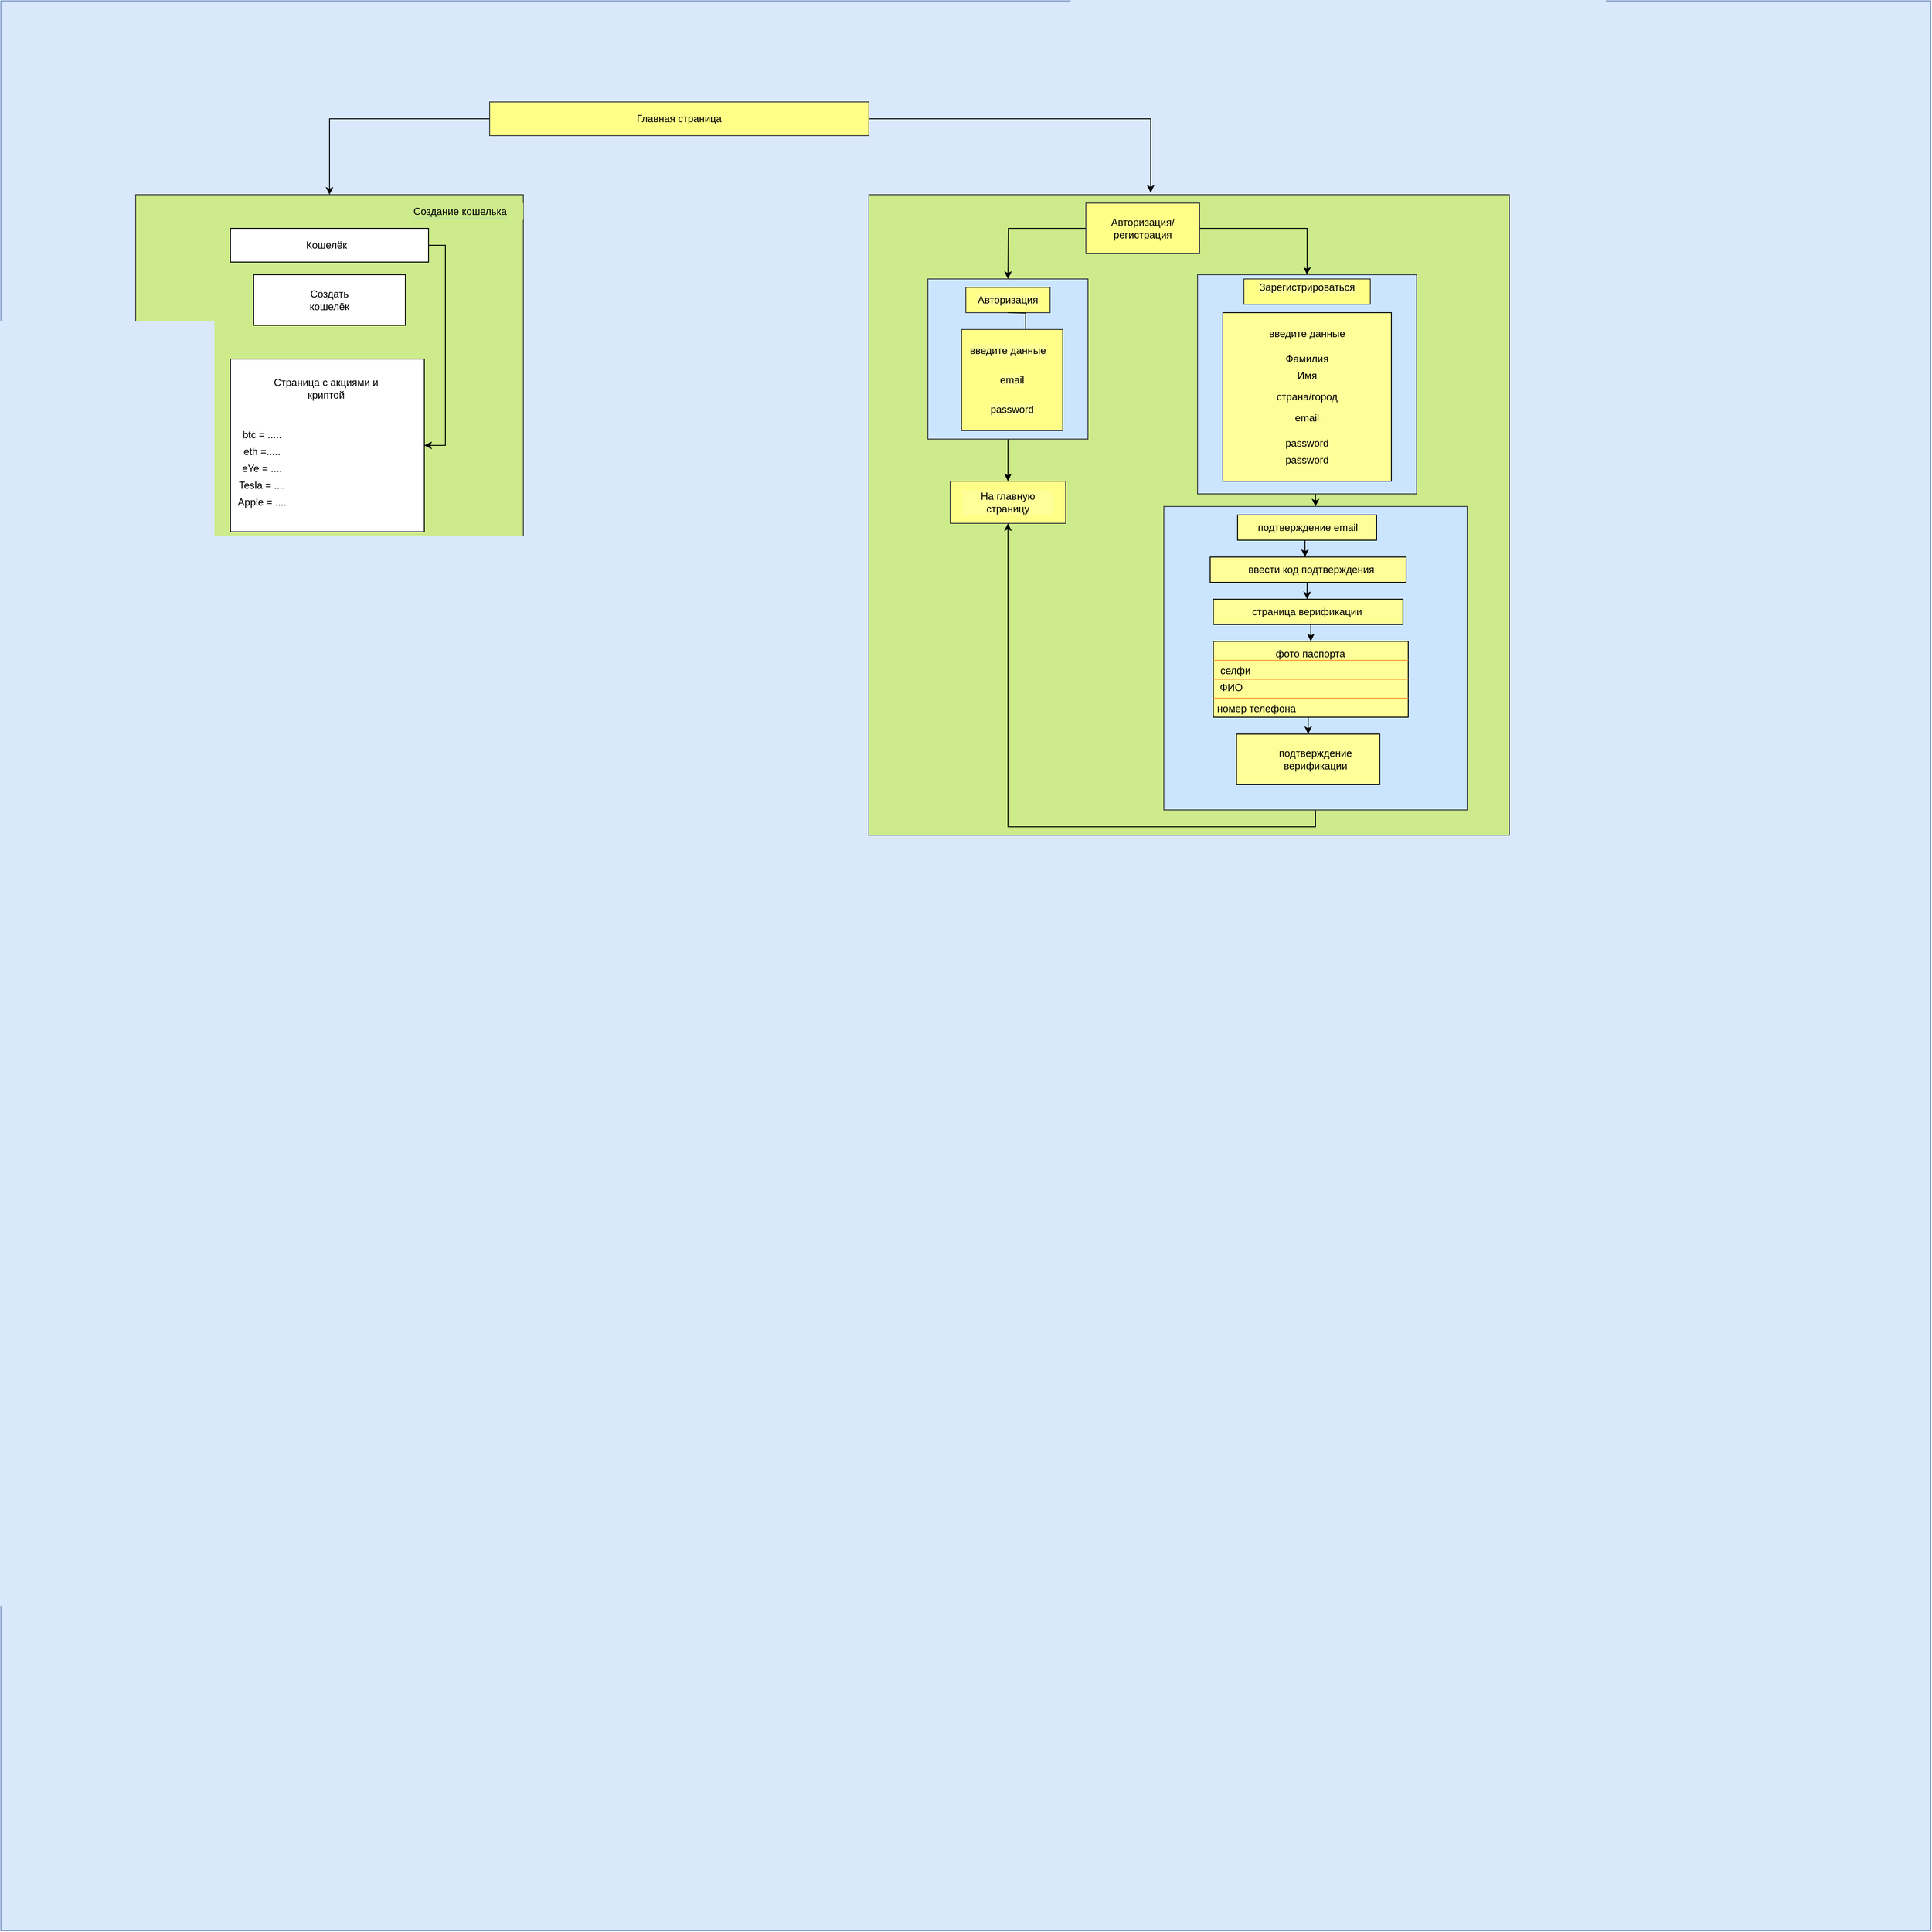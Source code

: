 <mxfile version="20.6.0" type="github">
  <diagram id="_kXGo4iluYgXWChyUHFs" name="Страница 1">
    <mxGraphModel dx="2563" dy="964" grid="1" gridSize="10" guides="1" tooltips="1" connect="1" arrows="1" fold="1" page="1" pageScale="1" pageWidth="827" pageHeight="1169" math="0" shadow="0">
      <root>
        <mxCell id="0" />
        <mxCell id="1" parent="0" />
        <mxCell id="PXMOqG3apg1fKfNR8DtC-1" value="" style="whiteSpace=wrap;html=1;aspect=fixed;fillColor=#dae8fc;strokeColor=#6c8ebf;" vertex="1" parent="1">
          <mxGeometry x="-450" y="10" width="2290" height="2290" as="geometry" />
        </mxCell>
        <mxCell id="PXMOqG3apg1fKfNR8DtC-85" style="edgeStyle=orthogonalEdgeStyle;rounded=0;orthogonalLoop=1;jettySize=auto;html=1;exitX=1;exitY=0.5;exitDx=0;exitDy=0;entryX=0.44;entryY=-0.003;entryDx=0;entryDy=0;entryPerimeter=0;strokeColor=#000000;" edge="1" parent="1" source="PXMOqG3apg1fKfNR8DtC-2" target="PXMOqG3apg1fKfNR8DtC-5">
          <mxGeometry relative="1" as="geometry" />
        </mxCell>
        <mxCell id="PXMOqG3apg1fKfNR8DtC-89" style="edgeStyle=orthogonalEdgeStyle;rounded=0;orthogonalLoop=1;jettySize=auto;html=1;exitX=0;exitY=0.5;exitDx=0;exitDy=0;strokeColor=#000000;" edge="1" parent="1" source="PXMOqG3apg1fKfNR8DtC-2" target="PXMOqG3apg1fKfNR8DtC-88">
          <mxGeometry relative="1" as="geometry" />
        </mxCell>
        <mxCell id="PXMOqG3apg1fKfNR8DtC-2" value="Главная&amp;nbsp;страница" style="text;html=1;align=center;verticalAlign=middle;whiteSpace=wrap;rounded=0;fillColor=#ffff88;strokeColor=#36393d;" vertex="1" parent="1">
          <mxGeometry x="130" y="130" width="450" height="40" as="geometry" />
        </mxCell>
        <mxCell id="PXMOqG3apg1fKfNR8DtC-5" value="" style="whiteSpace=wrap;html=1;aspect=fixed;fillColor=#cdeb8b;strokeColor=#36393d;" vertex="1" parent="1">
          <mxGeometry x="580" y="240" width="760" height="760" as="geometry" />
        </mxCell>
        <mxCell id="PXMOqG3apg1fKfNR8DtC-24" style="edgeStyle=orthogonalEdgeStyle;rounded=0;orthogonalLoop=1;jettySize=auto;html=1;exitX=0;exitY=0.5;exitDx=0;exitDy=0;entryX=0.5;entryY=0;entryDx=0;entryDy=0;" edge="1" parent="1" source="PXMOqG3apg1fKfNR8DtC-6">
          <mxGeometry relative="1" as="geometry">
            <mxPoint x="745" y="340" as="targetPoint" />
          </mxGeometry>
        </mxCell>
        <mxCell id="PXMOqG3apg1fKfNR8DtC-50" style="edgeStyle=orthogonalEdgeStyle;rounded=0;orthogonalLoop=1;jettySize=auto;html=1;entryX=0.5;entryY=0;entryDx=0;entryDy=0;" edge="1" parent="1" source="PXMOqG3apg1fKfNR8DtC-6" target="PXMOqG3apg1fKfNR8DtC-39">
          <mxGeometry relative="1" as="geometry" />
        </mxCell>
        <mxCell id="PXMOqG3apg1fKfNR8DtC-6" value="" style="rounded=0;whiteSpace=wrap;html=1;fillColor=#ffff88;strokeColor=#36393d;" vertex="1" parent="1">
          <mxGeometry x="837.5" y="250" width="135" height="60" as="geometry" />
        </mxCell>
        <mxCell id="PXMOqG3apg1fKfNR8DtC-7" value="Авторизация/регистрация" style="text;html=1;strokeColor=none;fillColor=none;align=center;verticalAlign=middle;whiteSpace=wrap;rounded=0;" vertex="1" parent="1">
          <mxGeometry x="875" y="265" width="60" height="30" as="geometry" />
        </mxCell>
        <mxCell id="PXMOqG3apg1fKfNR8DtC-30" style="edgeStyle=orthogonalEdgeStyle;rounded=0;orthogonalLoop=1;jettySize=auto;html=1;exitX=0.5;exitY=1;exitDx=0;exitDy=0;entryX=0.5;entryY=0;entryDx=0;entryDy=0;" edge="1" parent="1" source="PXMOqG3apg1fKfNR8DtC-9" target="PXMOqG3apg1fKfNR8DtC-22">
          <mxGeometry relative="1" as="geometry" />
        </mxCell>
        <mxCell id="PXMOqG3apg1fKfNR8DtC-9" value="" style="whiteSpace=wrap;html=1;aspect=fixed;fillColor=#cce5ff;strokeColor=#36393d;" vertex="1" parent="1">
          <mxGeometry x="650" y="340" width="190" height="190" as="geometry" />
        </mxCell>
        <mxCell id="PXMOqG3apg1fKfNR8DtC-13" value="" style="rounded=0;whiteSpace=wrap;html=1;labelBackgroundColor=#ffffff;fillColor=#ffff88;strokeColor=#36393d;" vertex="1" parent="1">
          <mxGeometry x="695" y="350" width="100" height="30" as="geometry" />
        </mxCell>
        <mxCell id="PXMOqG3apg1fKfNR8DtC-29" value="" style="edgeStyle=orthogonalEdgeStyle;rounded=0;orthogonalLoop=1;jettySize=auto;html=1;" edge="1" parent="1">
          <mxGeometry relative="1" as="geometry">
            <mxPoint x="745" y="380" as="sourcePoint" />
            <mxPoint x="749.333" y="470.0" as="targetPoint" />
          </mxGeometry>
        </mxCell>
        <mxCell id="PXMOqG3apg1fKfNR8DtC-15" value="" style="whiteSpace=wrap;html=1;aspect=fixed;labelBackgroundColor=#ffffff;fillColor=#ffff88;strokeColor=#36393d;" vertex="1" parent="1">
          <mxGeometry x="690" y="400" width="120" height="120" as="geometry" />
        </mxCell>
        <mxCell id="PXMOqG3apg1fKfNR8DtC-22" value="" style="rounded=0;whiteSpace=wrap;html=1;labelBackgroundColor=#ffffff;fillColor=#ffff88;strokeColor=#36393d;" vertex="1" parent="1">
          <mxGeometry x="676.5" y="580" width="137" height="50" as="geometry" />
        </mxCell>
        <mxCell id="PXMOqG3apg1fKfNR8DtC-68" style="edgeStyle=orthogonalEdgeStyle;rounded=0;orthogonalLoop=1;jettySize=auto;html=1;exitX=0.5;exitY=1;exitDx=0;exitDy=0;entryX=0.5;entryY=0;entryDx=0;entryDy=0;" edge="1" parent="1" source="PXMOqG3apg1fKfNR8DtC-31" target="PXMOqG3apg1fKfNR8DtC-59">
          <mxGeometry relative="1" as="geometry" />
        </mxCell>
        <mxCell id="PXMOqG3apg1fKfNR8DtC-31" value="" style="whiteSpace=wrap;html=1;aspect=fixed;labelBackgroundColor=#ffffff;fillColor=#cce5ff;strokeColor=#36393d;" vertex="1" parent="1">
          <mxGeometry x="970" y="335" width="260" height="260" as="geometry" />
        </mxCell>
        <mxCell id="PXMOqG3apg1fKfNR8DtC-34" value="" style="rounded=0;whiteSpace=wrap;html=1;labelBackgroundColor=#ffffff;fillColor=#ffff88;strokeColor=#36393d;" vertex="1" parent="1">
          <mxGeometry x="1025" y="340" width="150" height="30" as="geometry" />
        </mxCell>
        <mxCell id="PXMOqG3apg1fKfNR8DtC-39" value="Зарегистрироваться" style="text;html=1;strokeColor=none;fillColor=none;align=center;verticalAlign=middle;whiteSpace=wrap;rounded=0;labelBackgroundColor=#FFFF99;" vertex="1" parent="1">
          <mxGeometry x="1040" y="335" width="120" height="30" as="geometry" />
        </mxCell>
        <mxCell id="PXMOqG3apg1fKfNR8DtC-41" value="" style="whiteSpace=wrap;html=1;aspect=fixed;labelBackgroundColor=#FFFF99;fillColor=#FFFF99;" vertex="1" parent="1">
          <mxGeometry x="1000" y="380" width="200" height="200" as="geometry" />
        </mxCell>
        <mxCell id="PXMOqG3apg1fKfNR8DtC-42" value="введите данные" style="text;html=1;strokeColor=none;fillColor=none;align=center;verticalAlign=middle;whiteSpace=wrap;rounded=0;labelBackgroundColor=#FFFF99;" vertex="1" parent="1">
          <mxGeometry x="1045" y="390" width="110" height="30" as="geometry" />
        </mxCell>
        <mxCell id="PXMOqG3apg1fKfNR8DtC-43" value="Фамилия" style="text;html=1;strokeColor=none;fillColor=none;align=center;verticalAlign=middle;whiteSpace=wrap;rounded=0;labelBackgroundColor=#FFFF99;" vertex="1" parent="1">
          <mxGeometry x="1070" y="420" width="60" height="30" as="geometry" />
        </mxCell>
        <mxCell id="PXMOqG3apg1fKfNR8DtC-44" value="Имя" style="text;html=1;strokeColor=none;fillColor=none;align=center;verticalAlign=middle;whiteSpace=wrap;rounded=0;labelBackgroundColor=#FFFF99;" vertex="1" parent="1">
          <mxGeometry x="1070" y="440" width="60" height="30" as="geometry" />
        </mxCell>
        <mxCell id="PXMOqG3apg1fKfNR8DtC-45" value="страна/город" style="text;html=1;strokeColor=none;fillColor=none;align=center;verticalAlign=middle;whiteSpace=wrap;rounded=0;labelBackgroundColor=#FFFF99;" vertex="1" parent="1">
          <mxGeometry x="1060" y="465" width="80" height="30" as="geometry" />
        </mxCell>
        <mxCell id="PXMOqG3apg1fKfNR8DtC-46" value="email" style="text;html=1;strokeColor=none;fillColor=none;align=center;verticalAlign=middle;whiteSpace=wrap;rounded=0;labelBackgroundColor=#FFFF99;" vertex="1" parent="1">
          <mxGeometry x="1070" y="490" width="60" height="30" as="geometry" />
        </mxCell>
        <mxCell id="PXMOqG3apg1fKfNR8DtC-47" value="password" style="text;html=1;strokeColor=none;fillColor=none;align=center;verticalAlign=middle;whiteSpace=wrap;rounded=0;labelBackgroundColor=#FFFF99;" vertex="1" parent="1">
          <mxGeometry x="1070" y="520" width="60" height="30" as="geometry" />
        </mxCell>
        <mxCell id="PXMOqG3apg1fKfNR8DtC-48" value="password" style="text;html=1;strokeColor=none;fillColor=none;align=center;verticalAlign=middle;whiteSpace=wrap;rounded=0;labelBackgroundColor=#FFFF99;" vertex="1" parent="1">
          <mxGeometry x="1070" y="540" width="60" height="30" as="geometry" />
        </mxCell>
        <mxCell id="PXMOqG3apg1fKfNR8DtC-51" value="На главную страницу" style="text;html=1;strokeColor=none;fillColor=none;align=center;verticalAlign=middle;whiteSpace=wrap;rounded=0;labelBackgroundColor=#FFFF99;" vertex="1" parent="1">
          <mxGeometry x="690" y="590" width="110" height="30" as="geometry" />
        </mxCell>
        <mxCell id="PXMOqG3apg1fKfNR8DtC-52" value="password" style="text;html=1;strokeColor=none;fillColor=none;align=center;verticalAlign=middle;whiteSpace=wrap;rounded=0;labelBackgroundColor=#FFFF99;" vertex="1" parent="1">
          <mxGeometry x="720" y="480" width="60" height="30" as="geometry" />
        </mxCell>
        <mxCell id="PXMOqG3apg1fKfNR8DtC-53" value="email" style="text;html=1;strokeColor=none;fillColor=none;align=center;verticalAlign=middle;whiteSpace=wrap;rounded=0;labelBackgroundColor=#FFFF99;" vertex="1" parent="1">
          <mxGeometry x="720" y="445" width="60" height="30" as="geometry" />
        </mxCell>
        <mxCell id="PXMOqG3apg1fKfNR8DtC-54" value="введите данные" style="text;html=1;strokeColor=none;fillColor=none;align=center;verticalAlign=middle;whiteSpace=wrap;rounded=0;labelBackgroundColor=#FFFF99;" vertex="1" parent="1">
          <mxGeometry x="690" y="410" width="110" height="30" as="geometry" />
        </mxCell>
        <mxCell id="PXMOqG3apg1fKfNR8DtC-55" value="Авторизация" style="text;html=1;strokeColor=none;fillColor=none;align=center;verticalAlign=middle;whiteSpace=wrap;rounded=0;labelBackgroundColor=#FFFF99;" vertex="1" parent="1">
          <mxGeometry x="715" y="350" width="60" height="30" as="geometry" />
        </mxCell>
        <mxCell id="PXMOqG3apg1fKfNR8DtC-84" style="edgeStyle=orthogonalEdgeStyle;rounded=0;orthogonalLoop=1;jettySize=auto;html=1;exitX=0.5;exitY=1;exitDx=0;exitDy=0;entryX=0.5;entryY=1;entryDx=0;entryDy=0;strokeColor=#000000;" edge="1" parent="1" source="PXMOqG3apg1fKfNR8DtC-59" target="PXMOqG3apg1fKfNR8DtC-22">
          <mxGeometry relative="1" as="geometry" />
        </mxCell>
        <mxCell id="PXMOqG3apg1fKfNR8DtC-59" value="" style="whiteSpace=wrap;html=1;aspect=fixed;labelBackgroundColor=#ffffff;fillColor=#cce5ff;strokeColor=#36393d;" vertex="1" parent="1">
          <mxGeometry x="930" y="610" width="360" height="360" as="geometry" />
        </mxCell>
        <mxCell id="PXMOqG3apg1fKfNR8DtC-60" value="" style="rounded=0;whiteSpace=wrap;html=1;labelBackgroundColor=#FFFF99;fillColor=#FFFF99;" vertex="1" parent="1">
          <mxGeometry x="1017.5" y="620" width="165" height="30" as="geometry" />
        </mxCell>
        <mxCell id="PXMOqG3apg1fKfNR8DtC-69" style="edgeStyle=orthogonalEdgeStyle;rounded=0;orthogonalLoop=1;jettySize=auto;html=1;exitX=0.5;exitY=1;exitDx=0;exitDy=0;entryX=0.47;entryY=0;entryDx=0;entryDy=0;entryPerimeter=0;" edge="1" parent="1" source="PXMOqG3apg1fKfNR8DtC-61" target="PXMOqG3apg1fKfNR8DtC-63">
          <mxGeometry relative="1" as="geometry" />
        </mxCell>
        <mxCell id="PXMOqG3apg1fKfNR8DtC-61" value="подтверждение email" style="text;html=1;strokeColor=none;fillColor=none;align=center;verticalAlign=middle;whiteSpace=wrap;rounded=0;labelBackgroundColor=#FFFF99;" vertex="1" parent="1">
          <mxGeometry x="1021.25" y="620" width="160" height="30" as="geometry" />
        </mxCell>
        <mxCell id="PXMOqG3apg1fKfNR8DtC-62" value="" style="rounded=0;whiteSpace=wrap;html=1;labelBackgroundColor=#FFFF99;fillColor=#FFFF99;" vertex="1" parent="1">
          <mxGeometry x="985" y="670" width="232.5" height="30" as="geometry" />
        </mxCell>
        <mxCell id="PXMOqG3apg1fKfNR8DtC-70" style="edgeStyle=orthogonalEdgeStyle;rounded=0;orthogonalLoop=1;jettySize=auto;html=1;exitX=0.5;exitY=1;exitDx=0;exitDy=0;entryX=0.5;entryY=0;entryDx=0;entryDy=0;" edge="1" parent="1" source="PXMOqG3apg1fKfNR8DtC-63" target="PXMOqG3apg1fKfNR8DtC-65">
          <mxGeometry relative="1" as="geometry" />
        </mxCell>
        <mxCell id="PXMOqG3apg1fKfNR8DtC-63" value="ввести код подтверждения" style="text;html=1;strokeColor=none;fillColor=none;align=center;verticalAlign=middle;whiteSpace=wrap;rounded=0;labelBackgroundColor=#FFFF99;" vertex="1" parent="1">
          <mxGeometry x="980" y="670" width="250" height="30" as="geometry" />
        </mxCell>
        <mxCell id="PXMOqG3apg1fKfNR8DtC-64" value="" style="rounded=0;whiteSpace=wrap;html=1;labelBackgroundColor=#FFFF99;fillColor=#FFFF99;" vertex="1" parent="1">
          <mxGeometry x="988.75" y="720" width="225" height="30" as="geometry" />
        </mxCell>
        <mxCell id="PXMOqG3apg1fKfNR8DtC-72" style="edgeStyle=orthogonalEdgeStyle;rounded=0;orthogonalLoop=1;jettySize=auto;html=1;exitX=0.5;exitY=1;exitDx=0;exitDy=0;entryX=0.5;entryY=0;entryDx=0;entryDy=0;" edge="1" parent="1" source="PXMOqG3apg1fKfNR8DtC-65" target="PXMOqG3apg1fKfNR8DtC-67">
          <mxGeometry relative="1" as="geometry" />
        </mxCell>
        <mxCell id="PXMOqG3apg1fKfNR8DtC-65" value="страница верификации" style="text;html=1;strokeColor=none;fillColor=none;align=center;verticalAlign=middle;whiteSpace=wrap;rounded=0;labelBackgroundColor=#FFFF99;" vertex="1" parent="1">
          <mxGeometry x="1000" y="720" width="200" height="30" as="geometry" />
        </mxCell>
        <mxCell id="PXMOqG3apg1fKfNR8DtC-83" style="edgeStyle=orthogonalEdgeStyle;rounded=0;orthogonalLoop=1;jettySize=auto;html=1;exitX=0.5;exitY=1;exitDx=0;exitDy=0;entryX=0.5;entryY=0;entryDx=0;entryDy=0;strokeColor=#000000;" edge="1" parent="1" source="PXMOqG3apg1fKfNR8DtC-67" target="PXMOqG3apg1fKfNR8DtC-81">
          <mxGeometry relative="1" as="geometry" />
        </mxCell>
        <mxCell id="PXMOqG3apg1fKfNR8DtC-67" value="" style="rounded=0;whiteSpace=wrap;html=1;labelBackgroundColor=#FFFF99;fillColor=#FFFF99;" vertex="1" parent="1">
          <mxGeometry x="988.75" y="770" width="231.25" height="90" as="geometry" />
        </mxCell>
        <mxCell id="PXMOqG3apg1fKfNR8DtC-73" value="фото паспорта" style="text;html=1;strokeColor=none;fillColor=none;align=center;verticalAlign=middle;whiteSpace=wrap;rounded=0;labelBackgroundColor=#FFFF99;" vertex="1" parent="1">
          <mxGeometry x="1057.18" y="770" width="94.38" height="30" as="geometry" />
        </mxCell>
        <mxCell id="PXMOqG3apg1fKfNR8DtC-74" value="" style="endArrow=none;html=1;rounded=0;exitX=0;exitY=0.25;exitDx=0;exitDy=0;entryX=1;entryY=0.25;entryDx=0;entryDy=0;fillColor=#ffff88;strokeColor=#FF9933;" edge="1" parent="1" source="PXMOqG3apg1fKfNR8DtC-67" target="PXMOqG3apg1fKfNR8DtC-67">
          <mxGeometry width="50" height="50" relative="1" as="geometry">
            <mxPoint x="920" y="810" as="sourcePoint" />
            <mxPoint x="970" y="760" as="targetPoint" />
          </mxGeometry>
        </mxCell>
        <mxCell id="PXMOqG3apg1fKfNR8DtC-75" value="" style="endArrow=none;html=1;rounded=0;exitX=0;exitY=0.5;exitDx=0;exitDy=0;entryX=1;entryY=0.5;entryDx=0;entryDy=0;fillColor=#ffff88;strokeColor=#FF9933;" edge="1" parent="1" source="PXMOqG3apg1fKfNR8DtC-67" target="PXMOqG3apg1fKfNR8DtC-67">
          <mxGeometry width="50" height="50" relative="1" as="geometry">
            <mxPoint x="998.75" y="802.5" as="sourcePoint" />
            <mxPoint x="1230" y="802.5" as="targetPoint" />
          </mxGeometry>
        </mxCell>
        <mxCell id="PXMOqG3apg1fKfNR8DtC-76" value="" style="endArrow=none;html=1;rounded=0;exitX=0;exitY=0.75;exitDx=0;exitDy=0;entryX=1;entryY=0.75;entryDx=0;entryDy=0;fillColor=#ffff88;strokeColor=#FF9933;" edge="1" parent="1" source="PXMOqG3apg1fKfNR8DtC-67" target="PXMOqG3apg1fKfNR8DtC-67">
          <mxGeometry width="50" height="50" relative="1" as="geometry">
            <mxPoint x="1008.75" y="812.5" as="sourcePoint" />
            <mxPoint x="1240" y="812.5" as="targetPoint" />
          </mxGeometry>
        </mxCell>
        <mxCell id="PXMOqG3apg1fKfNR8DtC-77" value="селфи" style="text;html=1;strokeColor=none;fillColor=none;align=center;verticalAlign=middle;whiteSpace=wrap;rounded=0;labelBackgroundColor=#FFFF99;" vertex="1" parent="1">
          <mxGeometry x="980" y="790" width="70" height="30" as="geometry" />
        </mxCell>
        <mxCell id="PXMOqG3apg1fKfNR8DtC-78" value="ФИО" style="text;html=1;strokeColor=none;fillColor=none;align=center;verticalAlign=middle;whiteSpace=wrap;rounded=0;labelBackgroundColor=#FFFF99;" vertex="1" parent="1">
          <mxGeometry x="980" y="820" width="60" height="10" as="geometry" />
        </mxCell>
        <mxCell id="PXMOqG3apg1fKfNR8DtC-79" value="номер телефона" style="text;html=1;strokeColor=none;fillColor=none;align=center;verticalAlign=middle;whiteSpace=wrap;rounded=0;labelBackgroundColor=#FFFF99;" vertex="1" parent="1">
          <mxGeometry x="980" y="840" width="120" height="20" as="geometry" />
        </mxCell>
        <mxCell id="PXMOqG3apg1fKfNR8DtC-81" value="" style="rounded=0;whiteSpace=wrap;html=1;labelBackgroundColor=#FFFF99;fillColor=#FFFF99;" vertex="1" parent="1">
          <mxGeometry x="1016.25" y="880" width="170" height="60" as="geometry" />
        </mxCell>
        <mxCell id="PXMOqG3apg1fKfNR8DtC-82" value="подтверждение верификации" style="text;html=1;strokeColor=none;fillColor=none;align=center;verticalAlign=middle;whiteSpace=wrap;rounded=0;labelBackgroundColor=#FFFF99;" vertex="1" parent="1">
          <mxGeometry x="1060" y="895" width="100" height="30" as="geometry" />
        </mxCell>
        <mxCell id="PXMOqG3apg1fKfNR8DtC-88" value="" style="whiteSpace=wrap;html=1;aspect=fixed;labelBackgroundColor=#FFFF99;fillColor=#cdeb8b;strokeColor=#36393d;" vertex="1" parent="1">
          <mxGeometry x="-290" y="240" width="460" height="460" as="geometry" />
        </mxCell>
        <mxCell id="PXMOqG3apg1fKfNR8DtC-103" style="edgeStyle=orthogonalEdgeStyle;rounded=0;orthogonalLoop=1;jettySize=auto;html=1;exitX=1;exitY=0.5;exitDx=0;exitDy=0;entryX=1;entryY=0.5;entryDx=0;entryDy=0;strokeColor=#000000;" edge="1" parent="1" source="PXMOqG3apg1fKfNR8DtC-90" target="PXMOqG3apg1fKfNR8DtC-96">
          <mxGeometry relative="1" as="geometry" />
        </mxCell>
        <mxCell id="PXMOqG3apg1fKfNR8DtC-90" value="" style="rounded=0;whiteSpace=wrap;html=1;labelBackgroundColor=#FFFF99;" vertex="1" parent="1">
          <mxGeometry x="-177.5" y="280" width="235" height="40" as="geometry" />
        </mxCell>
        <mxCell id="PXMOqG3apg1fKfNR8DtC-93" value="Кошелёк" style="text;html=1;strokeColor=none;fillColor=none;align=center;verticalAlign=middle;whiteSpace=wrap;rounded=0;labelBackgroundColor=#FFFFFF;" vertex="1" parent="1">
          <mxGeometry x="-110" y="285" width="92.5" height="30" as="geometry" />
        </mxCell>
        <mxCell id="PXMOqG3apg1fKfNR8DtC-94" value="" style="rounded=0;whiteSpace=wrap;html=1;labelBackgroundColor=#FFFFFF;" vertex="1" parent="1">
          <mxGeometry x="-150" y="335" width="180" height="60" as="geometry" />
        </mxCell>
        <mxCell id="PXMOqG3apg1fKfNR8DtC-95" value="Создать кошелёк" style="text;html=1;strokeColor=none;fillColor=none;align=center;verticalAlign=middle;whiteSpace=wrap;rounded=0;labelBackgroundColor=#FFFFFF;" vertex="1" parent="1">
          <mxGeometry x="-105" y="350" width="90" height="30" as="geometry" />
        </mxCell>
        <mxCell id="PXMOqG3apg1fKfNR8DtC-96" value="" style="rounded=0;whiteSpace=wrap;html=1;labelBackgroundColor=#FFFFFF;" vertex="1" parent="1">
          <mxGeometry x="-177.5" y="435" width="230" height="205" as="geometry" />
        </mxCell>
        <mxCell id="PXMOqG3apg1fKfNR8DtC-97" value="Страница с акциями и криптой" style="text;html=1;strokeColor=none;fillColor=none;align=center;verticalAlign=middle;whiteSpace=wrap;rounded=0;labelBackgroundColor=#FFFFFF;" vertex="1" parent="1">
          <mxGeometry x="-138.75" y="455" width="150" height="30" as="geometry" />
        </mxCell>
        <mxCell id="PXMOqG3apg1fKfNR8DtC-98" value="btc = ....." style="text;html=1;strokeColor=none;fillColor=none;align=center;verticalAlign=middle;whiteSpace=wrap;rounded=0;labelBackgroundColor=#FFFFFF;" vertex="1" parent="1">
          <mxGeometry x="-170" y="510" width="60" height="30" as="geometry" />
        </mxCell>
        <mxCell id="PXMOqG3apg1fKfNR8DtC-99" value="eth =....." style="text;html=1;strokeColor=none;fillColor=none;align=center;verticalAlign=middle;whiteSpace=wrap;rounded=0;labelBackgroundColor=#FFFFFF;" vertex="1" parent="1">
          <mxGeometry x="-170" y="530" width="60" height="30" as="geometry" />
        </mxCell>
        <mxCell id="PXMOqG3apg1fKfNR8DtC-100" value="eYe = ...." style="text;html=1;strokeColor=none;fillColor=none;align=center;verticalAlign=middle;whiteSpace=wrap;rounded=0;labelBackgroundColor=#FFFFFF;" vertex="1" parent="1">
          <mxGeometry x="-170" y="550" width="60" height="30" as="geometry" />
        </mxCell>
        <mxCell id="PXMOqG3apg1fKfNR8DtC-101" value="Tesla = ...." style="text;html=1;strokeColor=none;fillColor=none;align=center;verticalAlign=middle;whiteSpace=wrap;rounded=0;labelBackgroundColor=#FFFFFF;" vertex="1" parent="1">
          <mxGeometry x="-170" y="570" width="60" height="30" as="geometry" />
        </mxCell>
        <mxCell id="PXMOqG3apg1fKfNR8DtC-102" value="Apple = ...." style="text;html=1;strokeColor=none;fillColor=none;align=center;verticalAlign=middle;whiteSpace=wrap;rounded=0;labelBackgroundColor=#FFFFFF;" vertex="1" parent="1">
          <mxGeometry x="-170" y="590" width="60" height="30" as="geometry" />
        </mxCell>
        <mxCell id="PXMOqG3apg1fKfNR8DtC-106" value="&lt;span style=&quot;background-color: rgb(205, 235, 139);&quot;&gt;Создание кошелька&lt;/span&gt;" style="text;html=1;strokeColor=none;fillColor=#cdeb8b;align=center;verticalAlign=middle;whiteSpace=wrap;rounded=0;labelBackgroundColor=#B9E0A5;" vertex="1" parent="1">
          <mxGeometry x="20" y="250" width="150" height="20" as="geometry" />
        </mxCell>
      </root>
    </mxGraphModel>
  </diagram>
</mxfile>
